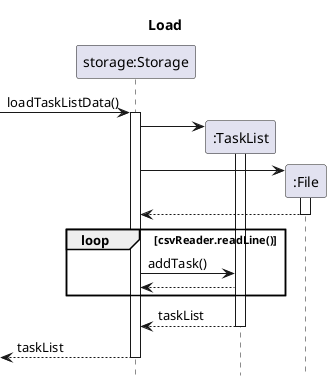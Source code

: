 @startuml
title Load
hide footbox

participant "storage:Storage" as Storage
participant ":TaskList" as TaskList
participant ":File" as File

->Storage++: loadTaskListData()
Storage->TaskList**:
activate TaskList
Storage->File**
activate File
return
loop csvReader.readLine()
    Storage->TaskList: addTask()
    TaskList-->Storage
end
return taskList
return taskList
@enduml
